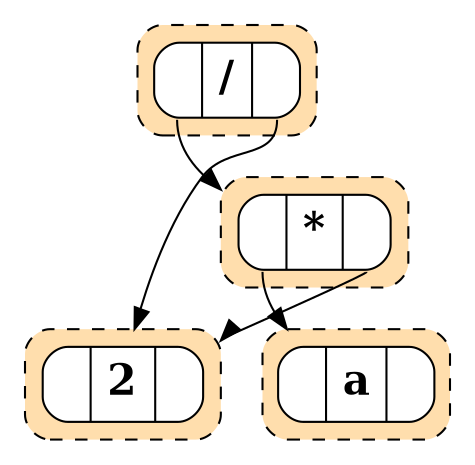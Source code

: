 digraph parent { graph [compound=true, nodesep=0.5, ranksep=0.5]
node [fillcolor=white 
            fontname="Times-Bold" fontsize=20 shape=record style="rounded, filled"]
subgraph "cluster-53d8df00-35fb-477d-a4b4-f1b2578d5aea" { graph [compound=true fillcolor=navajowhite style="dashed, rounded, filled"]
"a"[label="<00> | \a | <01>"]
}
subgraph "cluster-4291ce1d-e101-4ca8-aae9-8678da5fb8cc" { graph [compound=true fillcolor=navajowhite style="dashed, rounded, filled"]
"2"[label="<10> | \2 | <11>"]
}
subgraph "cluster-7bb28e8e-978a-4c58-a8d9-96037ac8bf7a" { graph [compound=true fillcolor=navajowhite style="dashed, rounded, filled"]
"*2"[label="<20> | \* | <21>"]
}
subgraph "cluster-a7644fbe-caf2-4155-9bc3-b057ca040507" { graph [compound=true fillcolor=navajowhite style="dashed, rounded, filled"]
"/3"[label="<30> | \/ | <31>"]
}
"/3":30 -> "*2" [lhead="cluster-7bb28e8e-978a-4c58-a8d9-96037ac8bf7a"]
"/3":31 -> "2" [lhead="cluster-4291ce1d-e101-4ca8-aae9-8678da5fb8cc"]
"*2":20 -> "a" [lhead="cluster-53d8df00-35fb-477d-a4b4-f1b2578d5aea"]
"*2":21 -> "2" [lhead="cluster-4291ce1d-e101-4ca8-aae9-8678da5fb8cc"]
}
